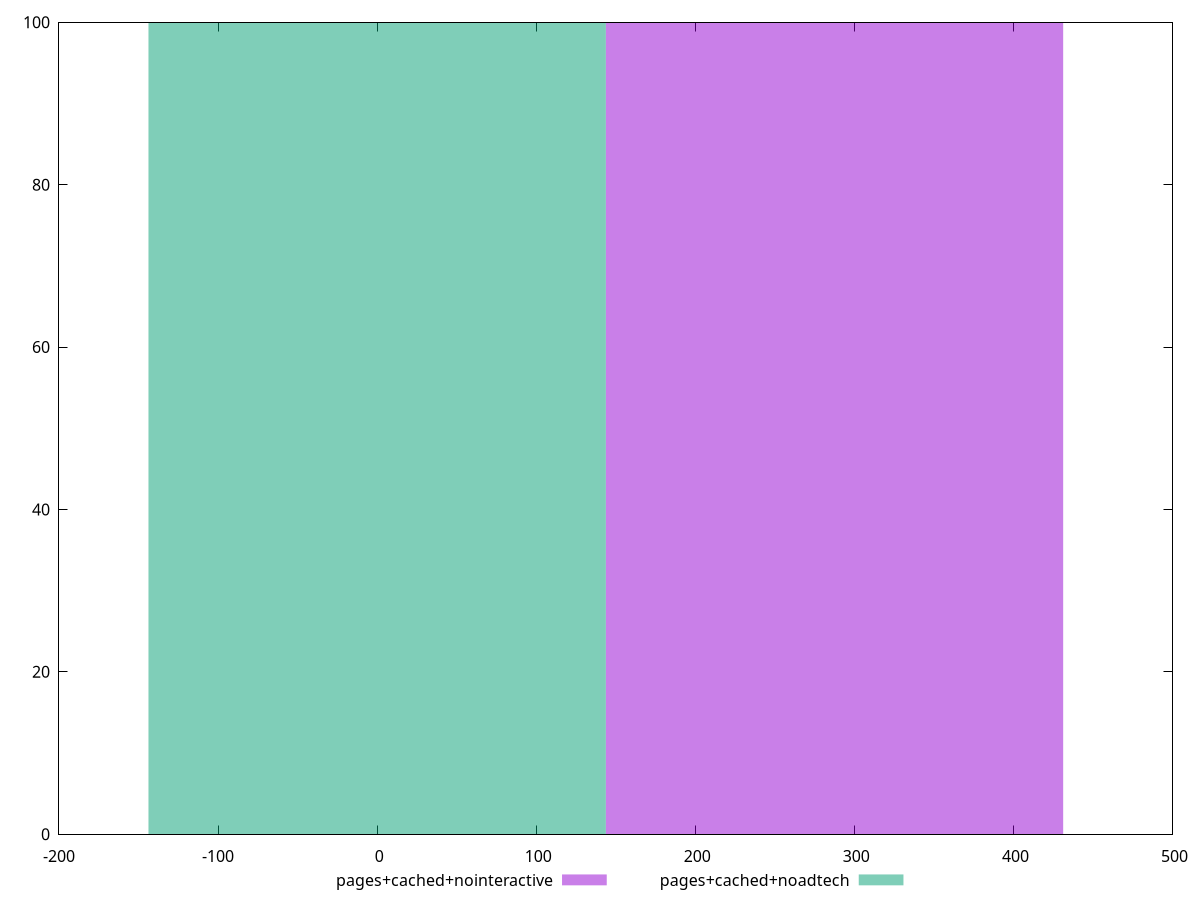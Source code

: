 reset
set terminal svg size 640, 500 enhanced background rgb 'white'
set output "reprap/max-potential-fid/comparison/histogram/3_vs_4.svg"

$pagesCachedNointeractive <<EOF
287.5119463743353 100
EOF

$pagesCachedNoadtech <<EOF
0 100
EOF

set key outside below
set boxwidth 287.5119463743353
set yrange [0:100]
set style fill transparent solid 0.5 noborder

plot \
  $pagesCachedNointeractive title "pages+cached+nointeractive" with boxes, \
  $pagesCachedNoadtech title "pages+cached+noadtech" with boxes, \


reset